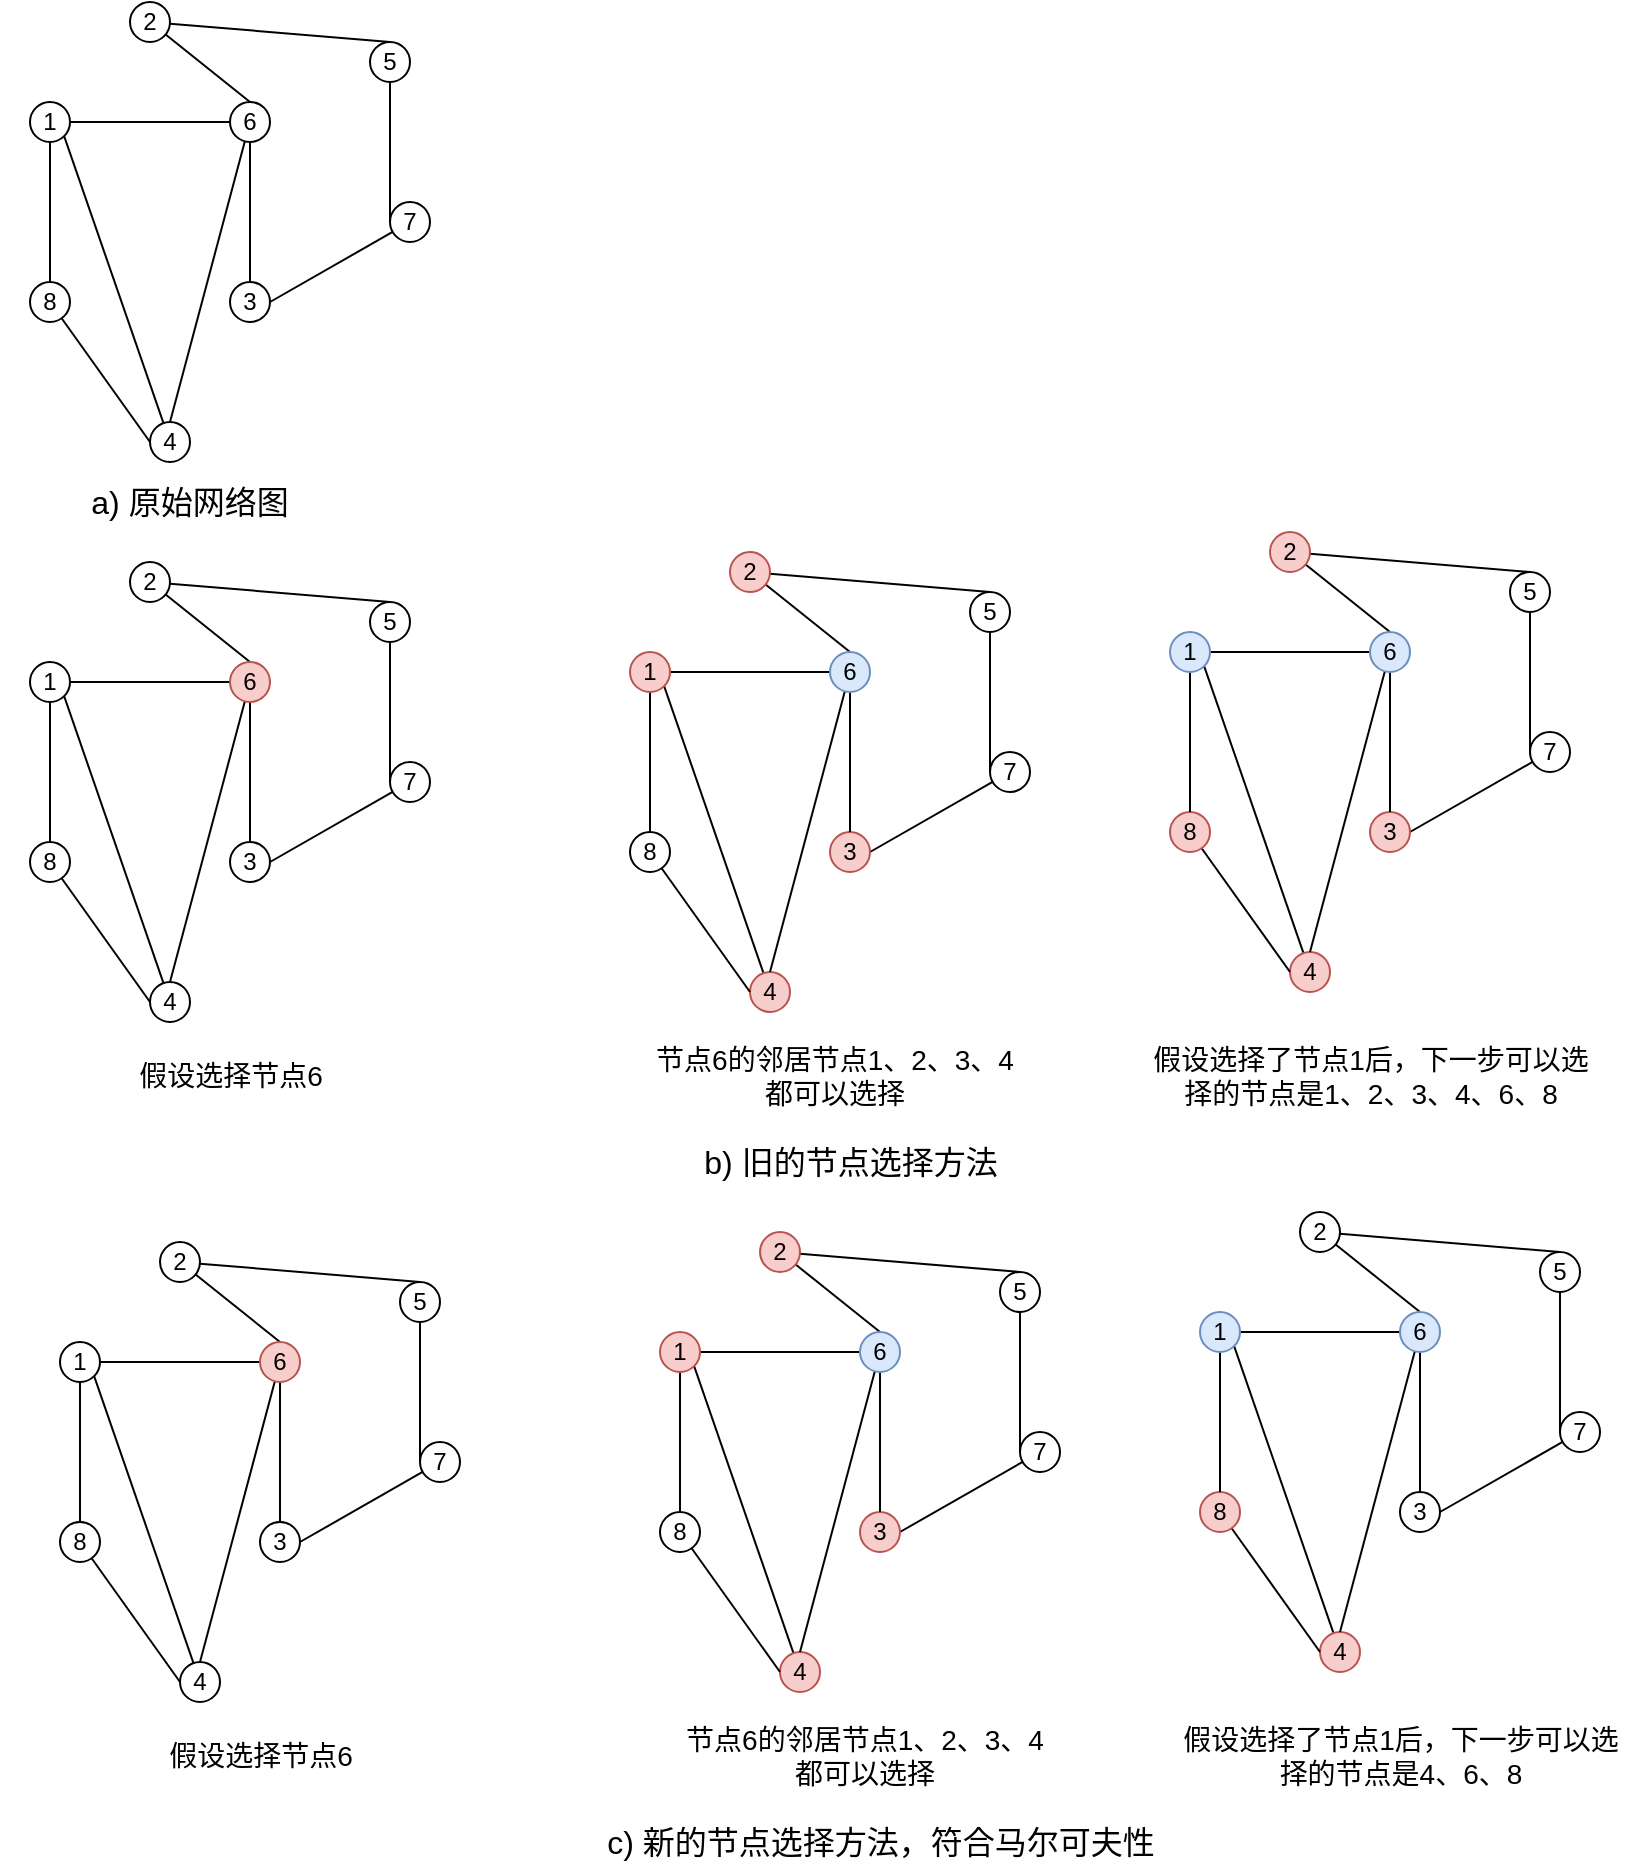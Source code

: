 <mxfile version="10.9.6" type="github"><diagram id="M6rszMiAH-zzzYYt7sG1" name="第 1 页"><mxGraphModel dx="1180" dy="715" grid="1" gridSize="10" guides="1" tooltips="1" connect="1" arrows="1" fold="1" page="1" pageScale="1" pageWidth="827" pageHeight="1169" math="0" shadow="0"><root><mxCell id="0"/><mxCell id="1" parent="0"/><mxCell id="BoHp_QuzeGT2TgdEupGR-20" style="edgeStyle=none;rounded=0;orthogonalLoop=1;jettySize=auto;html=1;entryX=1;entryY=1;entryDx=0;entryDy=0;endArrow=none;endFill=0;" parent="1" source="BoHp_QuzeGT2TgdEupGR-1" target="BoHp_QuzeGT2TgdEupGR-7" edge="1"><mxGeometry relative="1" as="geometry"/></mxCell><mxCell id="BoHp_QuzeGT2TgdEupGR-1" value="4" style="ellipse;whiteSpace=wrap;html=1;" parent="1" vertex="1"><mxGeometry x="140" y="230" width="20" height="20" as="geometry"/></mxCell><mxCell id="BoHp_QuzeGT2TgdEupGR-17" style="edgeStyle=none;rounded=0;orthogonalLoop=1;jettySize=auto;html=1;entryX=0;entryY=0.5;entryDx=0;entryDy=0;endArrow=none;endFill=0;" parent="1" source="BoHp_QuzeGT2TgdEupGR-2" target="BoHp_QuzeGT2TgdEupGR-4" edge="1"><mxGeometry relative="1" as="geometry"/></mxCell><mxCell id="BoHp_QuzeGT2TgdEupGR-2" value="5" style="ellipse;whiteSpace=wrap;html=1;" parent="1" vertex="1"><mxGeometry x="250" y="40" width="20" height="20" as="geometry"/></mxCell><mxCell id="BoHp_QuzeGT2TgdEupGR-16" style="edgeStyle=none;rounded=0;orthogonalLoop=1;jettySize=auto;html=1;entryX=0.5;entryY=0;entryDx=0;entryDy=0;endArrow=none;endFill=0;" parent="1" source="BoHp_QuzeGT2TgdEupGR-3" target="BoHp_QuzeGT2TgdEupGR-2" edge="1"><mxGeometry relative="1" as="geometry"/></mxCell><mxCell id="BoHp_QuzeGT2TgdEupGR-18" style="edgeStyle=none;rounded=0;orthogonalLoop=1;jettySize=auto;html=1;entryX=0.5;entryY=0;entryDx=0;entryDy=0;endArrow=none;endFill=0;" parent="1" source="BoHp_QuzeGT2TgdEupGR-3" target="BoHp_QuzeGT2TgdEupGR-8" edge="1"><mxGeometry relative="1" as="geometry"/></mxCell><mxCell id="BoHp_QuzeGT2TgdEupGR-3" value="2" style="ellipse;whiteSpace=wrap;html=1;" parent="1" vertex="1"><mxGeometry x="130" y="20" width="20" height="20" as="geometry"/></mxCell><mxCell id="BoHp_QuzeGT2TgdEupGR-22" style="edgeStyle=none;rounded=0;orthogonalLoop=1;jettySize=auto;html=1;entryX=1;entryY=0.5;entryDx=0;entryDy=0;endArrow=none;endFill=0;" parent="1" source="BoHp_QuzeGT2TgdEupGR-4" target="BoHp_QuzeGT2TgdEupGR-6" edge="1"><mxGeometry relative="1" as="geometry"/></mxCell><mxCell id="BoHp_QuzeGT2TgdEupGR-4" value="7" style="ellipse;whiteSpace=wrap;html=1;" parent="1" vertex="1"><mxGeometry x="260" y="120" width="20" height="20" as="geometry"/></mxCell><mxCell id="BoHp_QuzeGT2TgdEupGR-21" style="edgeStyle=none;rounded=0;orthogonalLoop=1;jettySize=auto;html=1;entryX=0;entryY=0.5;entryDx=0;entryDy=0;endArrow=none;endFill=0;" parent="1" source="BoHp_QuzeGT2TgdEupGR-5" target="BoHp_QuzeGT2TgdEupGR-1" edge="1"><mxGeometry relative="1" as="geometry"/></mxCell><mxCell id="BoHp_QuzeGT2TgdEupGR-5" value="8" style="ellipse;whiteSpace=wrap;html=1;" parent="1" vertex="1"><mxGeometry x="80" y="160" width="20" height="20" as="geometry"/></mxCell><mxCell id="BoHp_QuzeGT2TgdEupGR-6" value="3" style="ellipse;whiteSpace=wrap;html=1;" parent="1" vertex="1"><mxGeometry x="180" y="160" width="20" height="20" as="geometry"/></mxCell><mxCell id="BoHp_QuzeGT2TgdEupGR-14" style="edgeStyle=orthogonalEdgeStyle;rounded=0;orthogonalLoop=1;jettySize=auto;html=1;entryX=0.5;entryY=0;entryDx=0;entryDy=0;endArrow=none;endFill=0;" parent="1" source="BoHp_QuzeGT2TgdEupGR-7" target="BoHp_QuzeGT2TgdEupGR-5" edge="1"><mxGeometry relative="1" as="geometry"/></mxCell><mxCell id="BoHp_QuzeGT2TgdEupGR-15" style="edgeStyle=none;rounded=0;orthogonalLoop=1;jettySize=auto;html=1;entryX=0;entryY=0.5;entryDx=0;entryDy=0;endArrow=none;endFill=0;" parent="1" source="BoHp_QuzeGT2TgdEupGR-7" target="BoHp_QuzeGT2TgdEupGR-8" edge="1"><mxGeometry relative="1" as="geometry"/></mxCell><mxCell id="BoHp_QuzeGT2TgdEupGR-7" value="1" style="ellipse;whiteSpace=wrap;html=1;" parent="1" vertex="1"><mxGeometry x="80" y="70" width="20" height="20" as="geometry"/></mxCell><mxCell id="BoHp_QuzeGT2TgdEupGR-19" style="edgeStyle=none;rounded=0;orthogonalLoop=1;jettySize=auto;html=1;entryX=0.5;entryY=0;entryDx=0;entryDy=0;endArrow=none;endFill=0;" parent="1" source="BoHp_QuzeGT2TgdEupGR-8" target="BoHp_QuzeGT2TgdEupGR-6" edge="1"><mxGeometry relative="1" as="geometry"/></mxCell><mxCell id="BoHp_QuzeGT2TgdEupGR-23" style="edgeStyle=none;rounded=0;orthogonalLoop=1;jettySize=auto;html=1;entryX=0.5;entryY=0;entryDx=0;entryDy=0;endArrow=none;endFill=0;" parent="1" source="BoHp_QuzeGT2TgdEupGR-8" target="BoHp_QuzeGT2TgdEupGR-1" edge="1"><mxGeometry relative="1" as="geometry"/></mxCell><mxCell id="BoHp_QuzeGT2TgdEupGR-8" value="6" style="ellipse;whiteSpace=wrap;html=1;" parent="1" vertex="1"><mxGeometry x="180" y="70" width="20" height="20" as="geometry"/></mxCell><mxCell id="FFjB3CCatayLa6KqFZki-2" style="edgeStyle=none;rounded=0;orthogonalLoop=1;jettySize=auto;html=1;entryX=1;entryY=1;entryDx=0;entryDy=0;endArrow=none;endFill=0;" edge="1" parent="1" source="FFjB3CCatayLa6KqFZki-3" target="FFjB3CCatayLa6KqFZki-16"><mxGeometry relative="1" as="geometry"/></mxCell><mxCell id="FFjB3CCatayLa6KqFZki-3" value="4" style="ellipse;whiteSpace=wrap;html=1;" vertex="1" parent="1"><mxGeometry x="140" y="510" width="20" height="20" as="geometry"/></mxCell><mxCell id="FFjB3CCatayLa6KqFZki-4" style="edgeStyle=none;rounded=0;orthogonalLoop=1;jettySize=auto;html=1;entryX=0;entryY=0.5;entryDx=0;entryDy=0;endArrow=none;endFill=0;" edge="1" parent="1" source="FFjB3CCatayLa6KqFZki-5" target="FFjB3CCatayLa6KqFZki-10"><mxGeometry relative="1" as="geometry"/></mxCell><mxCell id="FFjB3CCatayLa6KqFZki-5" value="5" style="ellipse;whiteSpace=wrap;html=1;" vertex="1" parent="1"><mxGeometry x="250" y="320" width="20" height="20" as="geometry"/></mxCell><mxCell id="FFjB3CCatayLa6KqFZki-6" style="edgeStyle=none;rounded=0;orthogonalLoop=1;jettySize=auto;html=1;entryX=0.5;entryY=0;entryDx=0;entryDy=0;endArrow=none;endFill=0;" edge="1" parent="1" source="FFjB3CCatayLa6KqFZki-8" target="FFjB3CCatayLa6KqFZki-5"><mxGeometry relative="1" as="geometry"/></mxCell><mxCell id="FFjB3CCatayLa6KqFZki-7" style="edgeStyle=none;rounded=0;orthogonalLoop=1;jettySize=auto;html=1;entryX=0.5;entryY=0;entryDx=0;entryDy=0;endArrow=none;endFill=0;" edge="1" parent="1" source="FFjB3CCatayLa6KqFZki-8" target="FFjB3CCatayLa6KqFZki-19"><mxGeometry relative="1" as="geometry"/></mxCell><mxCell id="FFjB3CCatayLa6KqFZki-8" value="2" style="ellipse;whiteSpace=wrap;html=1;" vertex="1" parent="1"><mxGeometry x="130" y="300" width="20" height="20" as="geometry"/></mxCell><mxCell id="FFjB3CCatayLa6KqFZki-9" style="edgeStyle=none;rounded=0;orthogonalLoop=1;jettySize=auto;html=1;entryX=1;entryY=0.5;entryDx=0;entryDy=0;endArrow=none;endFill=0;" edge="1" parent="1" source="FFjB3CCatayLa6KqFZki-10" target="FFjB3CCatayLa6KqFZki-13"><mxGeometry relative="1" as="geometry"/></mxCell><mxCell id="FFjB3CCatayLa6KqFZki-10" value="7" style="ellipse;whiteSpace=wrap;html=1;" vertex="1" parent="1"><mxGeometry x="260" y="400" width="20" height="20" as="geometry"/></mxCell><mxCell id="FFjB3CCatayLa6KqFZki-11" style="edgeStyle=none;rounded=0;orthogonalLoop=1;jettySize=auto;html=1;entryX=0;entryY=0.5;entryDx=0;entryDy=0;endArrow=none;endFill=0;" edge="1" parent="1" source="FFjB3CCatayLa6KqFZki-12" target="FFjB3CCatayLa6KqFZki-3"><mxGeometry relative="1" as="geometry"/></mxCell><mxCell id="FFjB3CCatayLa6KqFZki-12" value="8" style="ellipse;whiteSpace=wrap;html=1;" vertex="1" parent="1"><mxGeometry x="80" y="440" width="20" height="20" as="geometry"/></mxCell><mxCell id="FFjB3CCatayLa6KqFZki-13" value="3" style="ellipse;whiteSpace=wrap;html=1;" vertex="1" parent="1"><mxGeometry x="180" y="440" width="20" height="20" as="geometry"/></mxCell><mxCell id="FFjB3CCatayLa6KqFZki-14" style="edgeStyle=orthogonalEdgeStyle;rounded=0;orthogonalLoop=1;jettySize=auto;html=1;entryX=0.5;entryY=0;entryDx=0;entryDy=0;endArrow=none;endFill=0;" edge="1" parent="1" source="FFjB3CCatayLa6KqFZki-16" target="FFjB3CCatayLa6KqFZki-12"><mxGeometry relative="1" as="geometry"/></mxCell><mxCell id="FFjB3CCatayLa6KqFZki-15" style="edgeStyle=none;rounded=0;orthogonalLoop=1;jettySize=auto;html=1;entryX=0;entryY=0.5;entryDx=0;entryDy=0;endArrow=none;endFill=0;" edge="1" parent="1" source="FFjB3CCatayLa6KqFZki-16" target="FFjB3CCatayLa6KqFZki-19"><mxGeometry relative="1" as="geometry"/></mxCell><mxCell id="FFjB3CCatayLa6KqFZki-16" value="1" style="ellipse;whiteSpace=wrap;html=1;" vertex="1" parent="1"><mxGeometry x="80" y="350" width="20" height="20" as="geometry"/></mxCell><mxCell id="FFjB3CCatayLa6KqFZki-17" style="edgeStyle=none;rounded=0;orthogonalLoop=1;jettySize=auto;html=1;entryX=0.5;entryY=0;entryDx=0;entryDy=0;endArrow=none;endFill=0;" edge="1" parent="1" source="FFjB3CCatayLa6KqFZki-19" target="FFjB3CCatayLa6KqFZki-13"><mxGeometry relative="1" as="geometry"/></mxCell><mxCell id="FFjB3CCatayLa6KqFZki-18" style="edgeStyle=none;rounded=0;orthogonalLoop=1;jettySize=auto;html=1;entryX=0.5;entryY=0;entryDx=0;entryDy=0;endArrow=none;endFill=0;" edge="1" parent="1" source="FFjB3CCatayLa6KqFZki-19" target="FFjB3CCatayLa6KqFZki-3"><mxGeometry relative="1" as="geometry"/></mxCell><mxCell id="FFjB3CCatayLa6KqFZki-19" value="6" style="ellipse;whiteSpace=wrap;html=1;fillColor=#f8cecc;strokeColor=#b85450;" vertex="1" parent="1"><mxGeometry x="180" y="350" width="20" height="20" as="geometry"/></mxCell><mxCell id="FFjB3CCatayLa6KqFZki-38" style="edgeStyle=none;rounded=0;orthogonalLoop=1;jettySize=auto;html=1;entryX=1;entryY=1;entryDx=0;entryDy=0;endArrow=none;endFill=0;" edge="1" parent="1" source="FFjB3CCatayLa6KqFZki-39" target="FFjB3CCatayLa6KqFZki-52"><mxGeometry relative="1" as="geometry"/></mxCell><mxCell id="FFjB3CCatayLa6KqFZki-39" value="4" style="ellipse;whiteSpace=wrap;html=1;fillColor=#f8cecc;strokeColor=#b85450;" vertex="1" parent="1"><mxGeometry x="440" y="505" width="20" height="20" as="geometry"/></mxCell><mxCell id="FFjB3CCatayLa6KqFZki-40" style="edgeStyle=none;rounded=0;orthogonalLoop=1;jettySize=auto;html=1;entryX=0;entryY=0.5;entryDx=0;entryDy=0;endArrow=none;endFill=0;" edge="1" parent="1" source="FFjB3CCatayLa6KqFZki-41" target="FFjB3CCatayLa6KqFZki-46"><mxGeometry relative="1" as="geometry"/></mxCell><mxCell id="FFjB3CCatayLa6KqFZki-41" value="5" style="ellipse;whiteSpace=wrap;html=1;" vertex="1" parent="1"><mxGeometry x="550" y="315" width="20" height="20" as="geometry"/></mxCell><mxCell id="FFjB3CCatayLa6KqFZki-42" style="edgeStyle=none;rounded=0;orthogonalLoop=1;jettySize=auto;html=1;entryX=0.5;entryY=0;entryDx=0;entryDy=0;endArrow=none;endFill=0;" edge="1" parent="1" source="FFjB3CCatayLa6KqFZki-44" target="FFjB3CCatayLa6KqFZki-41"><mxGeometry relative="1" as="geometry"/></mxCell><mxCell id="FFjB3CCatayLa6KqFZki-43" style="edgeStyle=none;rounded=0;orthogonalLoop=1;jettySize=auto;html=1;entryX=0.5;entryY=0;entryDx=0;entryDy=0;endArrow=none;endFill=0;" edge="1" parent="1" source="FFjB3CCatayLa6KqFZki-44" target="FFjB3CCatayLa6KqFZki-55"><mxGeometry relative="1" as="geometry"/></mxCell><mxCell id="FFjB3CCatayLa6KqFZki-44" value="2" style="ellipse;whiteSpace=wrap;html=1;fillColor=#f8cecc;strokeColor=#b85450;" vertex="1" parent="1"><mxGeometry x="430" y="295" width="20" height="20" as="geometry"/></mxCell><mxCell id="FFjB3CCatayLa6KqFZki-45" style="edgeStyle=none;rounded=0;orthogonalLoop=1;jettySize=auto;html=1;entryX=1;entryY=0.5;entryDx=0;entryDy=0;endArrow=none;endFill=0;" edge="1" parent="1" source="FFjB3CCatayLa6KqFZki-46" target="FFjB3CCatayLa6KqFZki-49"><mxGeometry relative="1" as="geometry"/></mxCell><mxCell id="FFjB3CCatayLa6KqFZki-46" value="7" style="ellipse;whiteSpace=wrap;html=1;" vertex="1" parent="1"><mxGeometry x="560" y="395" width="20" height="20" as="geometry"/></mxCell><mxCell id="FFjB3CCatayLa6KqFZki-47" style="edgeStyle=none;rounded=0;orthogonalLoop=1;jettySize=auto;html=1;entryX=0;entryY=0.5;entryDx=0;entryDy=0;endArrow=none;endFill=0;" edge="1" parent="1" source="FFjB3CCatayLa6KqFZki-48" target="FFjB3CCatayLa6KqFZki-39"><mxGeometry relative="1" as="geometry"/></mxCell><mxCell id="FFjB3CCatayLa6KqFZki-48" value="8" style="ellipse;whiteSpace=wrap;html=1;" vertex="1" parent="1"><mxGeometry x="380" y="435" width="20" height="20" as="geometry"/></mxCell><mxCell id="FFjB3CCatayLa6KqFZki-49" value="3" style="ellipse;whiteSpace=wrap;html=1;fillColor=#f8cecc;strokeColor=#b85450;" vertex="1" parent="1"><mxGeometry x="480" y="435" width="20" height="20" as="geometry"/></mxCell><mxCell id="FFjB3CCatayLa6KqFZki-50" style="edgeStyle=orthogonalEdgeStyle;rounded=0;orthogonalLoop=1;jettySize=auto;html=1;entryX=0.5;entryY=0;entryDx=0;entryDy=0;endArrow=none;endFill=0;" edge="1" parent="1" source="FFjB3CCatayLa6KqFZki-52" target="FFjB3CCatayLa6KqFZki-48"><mxGeometry relative="1" as="geometry"/></mxCell><mxCell id="FFjB3CCatayLa6KqFZki-51" style="edgeStyle=none;rounded=0;orthogonalLoop=1;jettySize=auto;html=1;entryX=0;entryY=0.5;entryDx=0;entryDy=0;endArrow=none;endFill=0;" edge="1" parent="1" source="FFjB3CCatayLa6KqFZki-52" target="FFjB3CCatayLa6KqFZki-55"><mxGeometry relative="1" as="geometry"/></mxCell><mxCell id="FFjB3CCatayLa6KqFZki-52" value="1" style="ellipse;whiteSpace=wrap;html=1;fillColor=#f8cecc;strokeColor=#b85450;" vertex="1" parent="1"><mxGeometry x="380" y="345" width="20" height="20" as="geometry"/></mxCell><mxCell id="FFjB3CCatayLa6KqFZki-53" style="edgeStyle=none;rounded=0;orthogonalLoop=1;jettySize=auto;html=1;entryX=0.5;entryY=0;entryDx=0;entryDy=0;endArrow=none;endFill=0;" edge="1" parent="1" source="FFjB3CCatayLa6KqFZki-55" target="FFjB3CCatayLa6KqFZki-49"><mxGeometry relative="1" as="geometry"/></mxCell><mxCell id="FFjB3CCatayLa6KqFZki-54" style="edgeStyle=none;rounded=0;orthogonalLoop=1;jettySize=auto;html=1;entryX=0.5;entryY=0;entryDx=0;entryDy=0;endArrow=none;endFill=0;" edge="1" parent="1" source="FFjB3CCatayLa6KqFZki-55" target="FFjB3CCatayLa6KqFZki-39"><mxGeometry relative="1" as="geometry"/></mxCell><mxCell id="FFjB3CCatayLa6KqFZki-55" value="6" style="ellipse;whiteSpace=wrap;html=1;fillColor=#dae8fc;strokeColor=#6c8ebf;" vertex="1" parent="1"><mxGeometry x="480" y="345" width="20" height="20" as="geometry"/></mxCell><mxCell id="FFjB3CCatayLa6KqFZki-56" style="edgeStyle=none;rounded=0;orthogonalLoop=1;jettySize=auto;html=1;entryX=1;entryY=1;entryDx=0;entryDy=0;endArrow=none;endFill=0;" edge="1" parent="1" source="FFjB3CCatayLa6KqFZki-57" target="FFjB3CCatayLa6KqFZki-70"><mxGeometry relative="1" as="geometry"/></mxCell><mxCell id="FFjB3CCatayLa6KqFZki-57" value="4" style="ellipse;whiteSpace=wrap;html=1;fillColor=#f8cecc;strokeColor=#b85450;" vertex="1" parent="1"><mxGeometry x="710" y="495" width="20" height="20" as="geometry"/></mxCell><mxCell id="FFjB3CCatayLa6KqFZki-58" style="edgeStyle=none;rounded=0;orthogonalLoop=1;jettySize=auto;html=1;entryX=0;entryY=0.5;entryDx=0;entryDy=0;endArrow=none;endFill=0;" edge="1" parent="1" source="FFjB3CCatayLa6KqFZki-59" target="FFjB3CCatayLa6KqFZki-64"><mxGeometry relative="1" as="geometry"/></mxCell><mxCell id="FFjB3CCatayLa6KqFZki-59" value="5" style="ellipse;whiteSpace=wrap;html=1;" vertex="1" parent="1"><mxGeometry x="820" y="305" width="20" height="20" as="geometry"/></mxCell><mxCell id="FFjB3CCatayLa6KqFZki-60" style="edgeStyle=none;rounded=0;orthogonalLoop=1;jettySize=auto;html=1;entryX=0.5;entryY=0;entryDx=0;entryDy=0;endArrow=none;endFill=0;" edge="1" parent="1" source="FFjB3CCatayLa6KqFZki-62" target="FFjB3CCatayLa6KqFZki-59"><mxGeometry relative="1" as="geometry"/></mxCell><mxCell id="FFjB3CCatayLa6KqFZki-61" style="edgeStyle=none;rounded=0;orthogonalLoop=1;jettySize=auto;html=1;entryX=0.5;entryY=0;entryDx=0;entryDy=0;endArrow=none;endFill=0;" edge="1" parent="1" source="FFjB3CCatayLa6KqFZki-62" target="FFjB3CCatayLa6KqFZki-73"><mxGeometry relative="1" as="geometry"/></mxCell><mxCell id="FFjB3CCatayLa6KqFZki-62" value="2" style="ellipse;whiteSpace=wrap;html=1;fillColor=#f8cecc;strokeColor=#b85450;" vertex="1" parent="1"><mxGeometry x="700" y="285" width="20" height="20" as="geometry"/></mxCell><mxCell id="FFjB3CCatayLa6KqFZki-63" style="edgeStyle=none;rounded=0;orthogonalLoop=1;jettySize=auto;html=1;entryX=1;entryY=0.5;entryDx=0;entryDy=0;endArrow=none;endFill=0;" edge="1" parent="1" source="FFjB3CCatayLa6KqFZki-64" target="FFjB3CCatayLa6KqFZki-67"><mxGeometry relative="1" as="geometry"/></mxCell><mxCell id="FFjB3CCatayLa6KqFZki-64" value="7" style="ellipse;whiteSpace=wrap;html=1;" vertex="1" parent="1"><mxGeometry x="830" y="385" width="20" height="20" as="geometry"/></mxCell><mxCell id="FFjB3CCatayLa6KqFZki-65" style="edgeStyle=none;rounded=0;orthogonalLoop=1;jettySize=auto;html=1;entryX=0;entryY=0.5;entryDx=0;entryDy=0;endArrow=none;endFill=0;" edge="1" parent="1" source="FFjB3CCatayLa6KqFZki-66" target="FFjB3CCatayLa6KqFZki-57"><mxGeometry relative="1" as="geometry"/></mxCell><mxCell id="FFjB3CCatayLa6KqFZki-66" value="8" style="ellipse;whiteSpace=wrap;html=1;fillColor=#f8cecc;strokeColor=#b85450;" vertex="1" parent="1"><mxGeometry x="650" y="425" width="20" height="20" as="geometry"/></mxCell><mxCell id="FFjB3CCatayLa6KqFZki-67" value="3" style="ellipse;whiteSpace=wrap;html=1;fillColor=#f8cecc;strokeColor=#b85450;" vertex="1" parent="1"><mxGeometry x="750" y="425" width="20" height="20" as="geometry"/></mxCell><mxCell id="FFjB3CCatayLa6KqFZki-68" style="edgeStyle=orthogonalEdgeStyle;rounded=0;orthogonalLoop=1;jettySize=auto;html=1;entryX=0.5;entryY=0;entryDx=0;entryDy=0;endArrow=none;endFill=0;" edge="1" parent="1" source="FFjB3CCatayLa6KqFZki-70" target="FFjB3CCatayLa6KqFZki-66"><mxGeometry relative="1" as="geometry"/></mxCell><mxCell id="FFjB3CCatayLa6KqFZki-69" style="edgeStyle=none;rounded=0;orthogonalLoop=1;jettySize=auto;html=1;entryX=0;entryY=0.5;entryDx=0;entryDy=0;endArrow=none;endFill=0;" edge="1" parent="1" source="FFjB3CCatayLa6KqFZki-70" target="FFjB3CCatayLa6KqFZki-73"><mxGeometry relative="1" as="geometry"/></mxCell><mxCell id="FFjB3CCatayLa6KqFZki-70" value="1" style="ellipse;whiteSpace=wrap;html=1;fillColor=#dae8fc;strokeColor=#6c8ebf;" vertex="1" parent="1"><mxGeometry x="650" y="335" width="20" height="20" as="geometry"/></mxCell><mxCell id="FFjB3CCatayLa6KqFZki-71" style="edgeStyle=none;rounded=0;orthogonalLoop=1;jettySize=auto;html=1;entryX=0.5;entryY=0;entryDx=0;entryDy=0;endArrow=none;endFill=0;" edge="1" parent="1" source="FFjB3CCatayLa6KqFZki-73" target="FFjB3CCatayLa6KqFZki-67"><mxGeometry relative="1" as="geometry"/></mxCell><mxCell id="FFjB3CCatayLa6KqFZki-72" style="edgeStyle=none;rounded=0;orthogonalLoop=1;jettySize=auto;html=1;entryX=0.5;entryY=0;entryDx=0;entryDy=0;endArrow=none;endFill=0;" edge="1" parent="1" source="FFjB3CCatayLa6KqFZki-73" target="FFjB3CCatayLa6KqFZki-57"><mxGeometry relative="1" as="geometry"/></mxCell><mxCell id="FFjB3CCatayLa6KqFZki-73" value="6" style="ellipse;whiteSpace=wrap;html=1;fillColor=#dae8fc;strokeColor=#6c8ebf;" vertex="1" parent="1"><mxGeometry x="750" y="335" width="20" height="20" as="geometry"/></mxCell><mxCell id="FFjB3CCatayLa6KqFZki-76" value="假设选择节点6" style="text;html=1;strokeColor=none;fillColor=none;align=center;verticalAlign=middle;whiteSpace=wrap;rounded=0;fontSize=14;" vertex="1" parent="1"><mxGeometry x="117.5" y="540" width="125" height="34" as="geometry"/></mxCell><mxCell id="FFjB3CCatayLa6KqFZki-77" value="节点6的邻居节点1、2、3、4都可以选择" style="text;html=1;strokeColor=none;fillColor=none;align=center;verticalAlign=middle;whiteSpace=wrap;rounded=0;fontSize=14;" vertex="1" parent="1"><mxGeometry x="390" y="540" width="185" height="34" as="geometry"/></mxCell><mxCell id="FFjB3CCatayLa6KqFZki-78" value="假设选择了节点1后，下一步可以选择的节点是1、2、3、4、6、8" style="text;html=1;strokeColor=none;fillColor=none;align=center;verticalAlign=middle;whiteSpace=wrap;rounded=0;fontSize=14;" vertex="1" parent="1"><mxGeometry x="637.5" y="540" width="225" height="34" as="geometry"/></mxCell><mxCell id="FFjB3CCatayLa6KqFZki-79" value="a) 原始网络图" style="text;html=1;strokeColor=none;fillColor=none;align=center;verticalAlign=middle;whiteSpace=wrap;rounded=0;fontSize=16;" vertex="1" parent="1"><mxGeometry x="65" y="260" width="190" height="20" as="geometry"/></mxCell><mxCell id="FFjB3CCatayLa6KqFZki-80" value="b) 旧的节点选择方法" style="text;html=1;strokeColor=none;fillColor=none;align=center;verticalAlign=middle;whiteSpace=wrap;rounded=0;fontSize=16;" vertex="1" parent="1"><mxGeometry x="321.5" y="590" width="337" height="20" as="geometry"/></mxCell><mxCell id="FFjB3CCatayLa6KqFZki-140" style="edgeStyle=none;rounded=0;orthogonalLoop=1;jettySize=auto;html=1;entryX=1;entryY=1;entryDx=0;entryDy=0;endArrow=none;endFill=0;" edge="1" parent="1" source="FFjB3CCatayLa6KqFZki-141" target="FFjB3CCatayLa6KqFZki-154"><mxGeometry relative="1" as="geometry"/></mxCell><mxCell id="FFjB3CCatayLa6KqFZki-141" value="4" style="ellipse;whiteSpace=wrap;html=1;" vertex="1" parent="1"><mxGeometry x="155" y="850" width="20" height="20" as="geometry"/></mxCell><mxCell id="FFjB3CCatayLa6KqFZki-142" style="edgeStyle=none;rounded=0;orthogonalLoop=1;jettySize=auto;html=1;entryX=0;entryY=0.5;entryDx=0;entryDy=0;endArrow=none;endFill=0;" edge="1" parent="1" source="FFjB3CCatayLa6KqFZki-143" target="FFjB3CCatayLa6KqFZki-148"><mxGeometry relative="1" as="geometry"/></mxCell><mxCell id="FFjB3CCatayLa6KqFZki-143" value="5" style="ellipse;whiteSpace=wrap;html=1;" vertex="1" parent="1"><mxGeometry x="265" y="660" width="20" height="20" as="geometry"/></mxCell><mxCell id="FFjB3CCatayLa6KqFZki-144" style="edgeStyle=none;rounded=0;orthogonalLoop=1;jettySize=auto;html=1;entryX=0.5;entryY=0;entryDx=0;entryDy=0;endArrow=none;endFill=0;" edge="1" parent="1" source="FFjB3CCatayLa6KqFZki-146" target="FFjB3CCatayLa6KqFZki-143"><mxGeometry relative="1" as="geometry"/></mxCell><mxCell id="FFjB3CCatayLa6KqFZki-145" style="edgeStyle=none;rounded=0;orthogonalLoop=1;jettySize=auto;html=1;entryX=0.5;entryY=0;entryDx=0;entryDy=0;endArrow=none;endFill=0;" edge="1" parent="1" source="FFjB3CCatayLa6KqFZki-146" target="FFjB3CCatayLa6KqFZki-157"><mxGeometry relative="1" as="geometry"/></mxCell><mxCell id="FFjB3CCatayLa6KqFZki-146" value="2" style="ellipse;whiteSpace=wrap;html=1;" vertex="1" parent="1"><mxGeometry x="145" y="640" width="20" height="20" as="geometry"/></mxCell><mxCell id="FFjB3CCatayLa6KqFZki-147" style="edgeStyle=none;rounded=0;orthogonalLoop=1;jettySize=auto;html=1;entryX=1;entryY=0.5;entryDx=0;entryDy=0;endArrow=none;endFill=0;" edge="1" parent="1" source="FFjB3CCatayLa6KqFZki-148" target="FFjB3CCatayLa6KqFZki-151"><mxGeometry relative="1" as="geometry"/></mxCell><mxCell id="FFjB3CCatayLa6KqFZki-148" value="7" style="ellipse;whiteSpace=wrap;html=1;" vertex="1" parent="1"><mxGeometry x="275" y="740" width="20" height="20" as="geometry"/></mxCell><mxCell id="FFjB3CCatayLa6KqFZki-149" style="edgeStyle=none;rounded=0;orthogonalLoop=1;jettySize=auto;html=1;entryX=0;entryY=0.5;entryDx=0;entryDy=0;endArrow=none;endFill=0;" edge="1" parent="1" source="FFjB3CCatayLa6KqFZki-150" target="FFjB3CCatayLa6KqFZki-141"><mxGeometry relative="1" as="geometry"/></mxCell><mxCell id="FFjB3CCatayLa6KqFZki-150" value="8" style="ellipse;whiteSpace=wrap;html=1;" vertex="1" parent="1"><mxGeometry x="95" y="780" width="20" height="20" as="geometry"/></mxCell><mxCell id="FFjB3CCatayLa6KqFZki-151" value="3" style="ellipse;whiteSpace=wrap;html=1;" vertex="1" parent="1"><mxGeometry x="195" y="780" width="20" height="20" as="geometry"/></mxCell><mxCell id="FFjB3CCatayLa6KqFZki-152" style="edgeStyle=orthogonalEdgeStyle;rounded=0;orthogonalLoop=1;jettySize=auto;html=1;entryX=0.5;entryY=0;entryDx=0;entryDy=0;endArrow=none;endFill=0;" edge="1" parent="1" source="FFjB3CCatayLa6KqFZki-154" target="FFjB3CCatayLa6KqFZki-150"><mxGeometry relative="1" as="geometry"/></mxCell><mxCell id="FFjB3CCatayLa6KqFZki-153" style="edgeStyle=none;rounded=0;orthogonalLoop=1;jettySize=auto;html=1;entryX=0;entryY=0.5;entryDx=0;entryDy=0;endArrow=none;endFill=0;" edge="1" parent="1" source="FFjB3CCatayLa6KqFZki-154" target="FFjB3CCatayLa6KqFZki-157"><mxGeometry relative="1" as="geometry"/></mxCell><mxCell id="FFjB3CCatayLa6KqFZki-154" value="1" style="ellipse;whiteSpace=wrap;html=1;" vertex="1" parent="1"><mxGeometry x="95" y="690" width="20" height="20" as="geometry"/></mxCell><mxCell id="FFjB3CCatayLa6KqFZki-155" style="edgeStyle=none;rounded=0;orthogonalLoop=1;jettySize=auto;html=1;entryX=0.5;entryY=0;entryDx=0;entryDy=0;endArrow=none;endFill=0;" edge="1" parent="1" source="FFjB3CCatayLa6KqFZki-157" target="FFjB3CCatayLa6KqFZki-151"><mxGeometry relative="1" as="geometry"/></mxCell><mxCell id="FFjB3CCatayLa6KqFZki-156" style="edgeStyle=none;rounded=0;orthogonalLoop=1;jettySize=auto;html=1;entryX=0.5;entryY=0;entryDx=0;entryDy=0;endArrow=none;endFill=0;" edge="1" parent="1" source="FFjB3CCatayLa6KqFZki-157" target="FFjB3CCatayLa6KqFZki-141"><mxGeometry relative="1" as="geometry"/></mxCell><mxCell id="FFjB3CCatayLa6KqFZki-157" value="6" style="ellipse;whiteSpace=wrap;html=1;fillColor=#f8cecc;strokeColor=#b85450;" vertex="1" parent="1"><mxGeometry x="195" y="690" width="20" height="20" as="geometry"/></mxCell><mxCell id="FFjB3CCatayLa6KqFZki-158" style="edgeStyle=none;rounded=0;orthogonalLoop=1;jettySize=auto;html=1;entryX=1;entryY=1;entryDx=0;entryDy=0;endArrow=none;endFill=0;" edge="1" parent="1" source="FFjB3CCatayLa6KqFZki-159" target="FFjB3CCatayLa6KqFZki-172"><mxGeometry relative="1" as="geometry"/></mxCell><mxCell id="FFjB3CCatayLa6KqFZki-159" value="4" style="ellipse;whiteSpace=wrap;html=1;fillColor=#f8cecc;strokeColor=#b85450;" vertex="1" parent="1"><mxGeometry x="455" y="845" width="20" height="20" as="geometry"/></mxCell><mxCell id="FFjB3CCatayLa6KqFZki-160" style="edgeStyle=none;rounded=0;orthogonalLoop=1;jettySize=auto;html=1;entryX=0;entryY=0.5;entryDx=0;entryDy=0;endArrow=none;endFill=0;" edge="1" parent="1" source="FFjB3CCatayLa6KqFZki-161" target="FFjB3CCatayLa6KqFZki-166"><mxGeometry relative="1" as="geometry"/></mxCell><mxCell id="FFjB3CCatayLa6KqFZki-161" value="5" style="ellipse;whiteSpace=wrap;html=1;" vertex="1" parent="1"><mxGeometry x="565" y="655" width="20" height="20" as="geometry"/></mxCell><mxCell id="FFjB3CCatayLa6KqFZki-162" style="edgeStyle=none;rounded=0;orthogonalLoop=1;jettySize=auto;html=1;entryX=0.5;entryY=0;entryDx=0;entryDy=0;endArrow=none;endFill=0;" edge="1" parent="1" source="FFjB3CCatayLa6KqFZki-164" target="FFjB3CCatayLa6KqFZki-161"><mxGeometry relative="1" as="geometry"/></mxCell><mxCell id="FFjB3CCatayLa6KqFZki-163" style="edgeStyle=none;rounded=0;orthogonalLoop=1;jettySize=auto;html=1;entryX=0.5;entryY=0;entryDx=0;entryDy=0;endArrow=none;endFill=0;" edge="1" parent="1" source="FFjB3CCatayLa6KqFZki-164" target="FFjB3CCatayLa6KqFZki-175"><mxGeometry relative="1" as="geometry"/></mxCell><mxCell id="FFjB3CCatayLa6KqFZki-164" value="2" style="ellipse;whiteSpace=wrap;html=1;fillColor=#f8cecc;strokeColor=#b85450;" vertex="1" parent="1"><mxGeometry x="445" y="635" width="20" height="20" as="geometry"/></mxCell><mxCell id="FFjB3CCatayLa6KqFZki-165" style="edgeStyle=none;rounded=0;orthogonalLoop=1;jettySize=auto;html=1;entryX=1;entryY=0.5;entryDx=0;entryDy=0;endArrow=none;endFill=0;" edge="1" parent="1" source="FFjB3CCatayLa6KqFZki-166" target="FFjB3CCatayLa6KqFZki-169"><mxGeometry relative="1" as="geometry"/></mxCell><mxCell id="FFjB3CCatayLa6KqFZki-166" value="7" style="ellipse;whiteSpace=wrap;html=1;" vertex="1" parent="1"><mxGeometry x="575" y="735" width="20" height="20" as="geometry"/></mxCell><mxCell id="FFjB3CCatayLa6KqFZki-167" style="edgeStyle=none;rounded=0;orthogonalLoop=1;jettySize=auto;html=1;entryX=0;entryY=0.5;entryDx=0;entryDy=0;endArrow=none;endFill=0;" edge="1" parent="1" source="FFjB3CCatayLa6KqFZki-168" target="FFjB3CCatayLa6KqFZki-159"><mxGeometry relative="1" as="geometry"/></mxCell><mxCell id="FFjB3CCatayLa6KqFZki-168" value="8" style="ellipse;whiteSpace=wrap;html=1;" vertex="1" parent="1"><mxGeometry x="395" y="775" width="20" height="20" as="geometry"/></mxCell><mxCell id="FFjB3CCatayLa6KqFZki-169" value="3" style="ellipse;whiteSpace=wrap;html=1;fillColor=#f8cecc;strokeColor=#b85450;" vertex="1" parent="1"><mxGeometry x="495" y="775" width="20" height="20" as="geometry"/></mxCell><mxCell id="FFjB3CCatayLa6KqFZki-170" style="edgeStyle=orthogonalEdgeStyle;rounded=0;orthogonalLoop=1;jettySize=auto;html=1;entryX=0.5;entryY=0;entryDx=0;entryDy=0;endArrow=none;endFill=0;" edge="1" parent="1" source="FFjB3CCatayLa6KqFZki-172" target="FFjB3CCatayLa6KqFZki-168"><mxGeometry relative="1" as="geometry"/></mxCell><mxCell id="FFjB3CCatayLa6KqFZki-171" style="edgeStyle=none;rounded=0;orthogonalLoop=1;jettySize=auto;html=1;entryX=0;entryY=0.5;entryDx=0;entryDy=0;endArrow=none;endFill=0;" edge="1" parent="1" source="FFjB3CCatayLa6KqFZki-172" target="FFjB3CCatayLa6KqFZki-175"><mxGeometry relative="1" as="geometry"/></mxCell><mxCell id="FFjB3CCatayLa6KqFZki-172" value="1" style="ellipse;whiteSpace=wrap;html=1;fillColor=#f8cecc;strokeColor=#b85450;" vertex="1" parent="1"><mxGeometry x="395" y="685" width="20" height="20" as="geometry"/></mxCell><mxCell id="FFjB3CCatayLa6KqFZki-173" style="edgeStyle=none;rounded=0;orthogonalLoop=1;jettySize=auto;html=1;entryX=0.5;entryY=0;entryDx=0;entryDy=0;endArrow=none;endFill=0;" edge="1" parent="1" source="FFjB3CCatayLa6KqFZki-175" target="FFjB3CCatayLa6KqFZki-169"><mxGeometry relative="1" as="geometry"/></mxCell><mxCell id="FFjB3CCatayLa6KqFZki-174" style="edgeStyle=none;rounded=0;orthogonalLoop=1;jettySize=auto;html=1;entryX=0.5;entryY=0;entryDx=0;entryDy=0;endArrow=none;endFill=0;" edge="1" parent="1" source="FFjB3CCatayLa6KqFZki-175" target="FFjB3CCatayLa6KqFZki-159"><mxGeometry relative="1" as="geometry"/></mxCell><mxCell id="FFjB3CCatayLa6KqFZki-175" value="6" style="ellipse;whiteSpace=wrap;html=1;fillColor=#dae8fc;strokeColor=#6c8ebf;" vertex="1" parent="1"><mxGeometry x="495" y="685" width="20" height="20" as="geometry"/></mxCell><mxCell id="FFjB3CCatayLa6KqFZki-176" style="edgeStyle=none;rounded=0;orthogonalLoop=1;jettySize=auto;html=1;entryX=1;entryY=1;entryDx=0;entryDy=0;endArrow=none;endFill=0;" edge="1" parent="1" source="FFjB3CCatayLa6KqFZki-177" target="FFjB3CCatayLa6KqFZki-190"><mxGeometry relative="1" as="geometry"/></mxCell><mxCell id="FFjB3CCatayLa6KqFZki-177" value="4" style="ellipse;whiteSpace=wrap;html=1;fillColor=#f8cecc;strokeColor=#b85450;" vertex="1" parent="1"><mxGeometry x="725" y="835" width="20" height="20" as="geometry"/></mxCell><mxCell id="FFjB3CCatayLa6KqFZki-178" style="edgeStyle=none;rounded=0;orthogonalLoop=1;jettySize=auto;html=1;entryX=0;entryY=0.5;entryDx=0;entryDy=0;endArrow=none;endFill=0;" edge="1" parent="1" source="FFjB3CCatayLa6KqFZki-179" target="FFjB3CCatayLa6KqFZki-184"><mxGeometry relative="1" as="geometry"/></mxCell><mxCell id="FFjB3CCatayLa6KqFZki-179" value="5" style="ellipse;whiteSpace=wrap;html=1;" vertex="1" parent="1"><mxGeometry x="835" y="645" width="20" height="20" as="geometry"/></mxCell><mxCell id="FFjB3CCatayLa6KqFZki-180" style="edgeStyle=none;rounded=0;orthogonalLoop=1;jettySize=auto;html=1;entryX=0.5;entryY=0;entryDx=0;entryDy=0;endArrow=none;endFill=0;" edge="1" parent="1" source="FFjB3CCatayLa6KqFZki-182" target="FFjB3CCatayLa6KqFZki-179"><mxGeometry relative="1" as="geometry"/></mxCell><mxCell id="FFjB3CCatayLa6KqFZki-181" style="edgeStyle=none;rounded=0;orthogonalLoop=1;jettySize=auto;html=1;entryX=0.5;entryY=0;entryDx=0;entryDy=0;endArrow=none;endFill=0;" edge="1" parent="1" source="FFjB3CCatayLa6KqFZki-182" target="FFjB3CCatayLa6KqFZki-193"><mxGeometry relative="1" as="geometry"/></mxCell><mxCell id="FFjB3CCatayLa6KqFZki-182" value="2" style="ellipse;whiteSpace=wrap;html=1;" vertex="1" parent="1"><mxGeometry x="715" y="625" width="20" height="20" as="geometry"/></mxCell><mxCell id="FFjB3CCatayLa6KqFZki-183" style="edgeStyle=none;rounded=0;orthogonalLoop=1;jettySize=auto;html=1;entryX=1;entryY=0.5;entryDx=0;entryDy=0;endArrow=none;endFill=0;" edge="1" parent="1" source="FFjB3CCatayLa6KqFZki-184" target="FFjB3CCatayLa6KqFZki-187"><mxGeometry relative="1" as="geometry"/></mxCell><mxCell id="FFjB3CCatayLa6KqFZki-184" value="7" style="ellipse;whiteSpace=wrap;html=1;" vertex="1" parent="1"><mxGeometry x="845" y="725" width="20" height="20" as="geometry"/></mxCell><mxCell id="FFjB3CCatayLa6KqFZki-185" style="edgeStyle=none;rounded=0;orthogonalLoop=1;jettySize=auto;html=1;entryX=0;entryY=0.5;entryDx=0;entryDy=0;endArrow=none;endFill=0;" edge="1" parent="1" source="FFjB3CCatayLa6KqFZki-186" target="FFjB3CCatayLa6KqFZki-177"><mxGeometry relative="1" as="geometry"/></mxCell><mxCell id="FFjB3CCatayLa6KqFZki-186" value="8" style="ellipse;whiteSpace=wrap;html=1;fillColor=#f8cecc;strokeColor=#b85450;" vertex="1" parent="1"><mxGeometry x="665" y="765" width="20" height="20" as="geometry"/></mxCell><mxCell id="FFjB3CCatayLa6KqFZki-187" value="3" style="ellipse;whiteSpace=wrap;html=1;" vertex="1" parent="1"><mxGeometry x="765" y="765" width="20" height="20" as="geometry"/></mxCell><mxCell id="FFjB3CCatayLa6KqFZki-188" style="edgeStyle=orthogonalEdgeStyle;rounded=0;orthogonalLoop=1;jettySize=auto;html=1;entryX=0.5;entryY=0;entryDx=0;entryDy=0;endArrow=none;endFill=0;" edge="1" parent="1" source="FFjB3CCatayLa6KqFZki-190" target="FFjB3CCatayLa6KqFZki-186"><mxGeometry relative="1" as="geometry"/></mxCell><mxCell id="FFjB3CCatayLa6KqFZki-189" style="edgeStyle=none;rounded=0;orthogonalLoop=1;jettySize=auto;html=1;entryX=0;entryY=0.5;entryDx=0;entryDy=0;endArrow=none;endFill=0;" edge="1" parent="1" source="FFjB3CCatayLa6KqFZki-190" target="FFjB3CCatayLa6KqFZki-193"><mxGeometry relative="1" as="geometry"/></mxCell><mxCell id="FFjB3CCatayLa6KqFZki-190" value="1" style="ellipse;whiteSpace=wrap;html=1;fillColor=#dae8fc;strokeColor=#6c8ebf;" vertex="1" parent="1"><mxGeometry x="665" y="675" width="20" height="20" as="geometry"/></mxCell><mxCell id="FFjB3CCatayLa6KqFZki-191" style="edgeStyle=none;rounded=0;orthogonalLoop=1;jettySize=auto;html=1;entryX=0.5;entryY=0;entryDx=0;entryDy=0;endArrow=none;endFill=0;" edge="1" parent="1" source="FFjB3CCatayLa6KqFZki-193" target="FFjB3CCatayLa6KqFZki-187"><mxGeometry relative="1" as="geometry"/></mxCell><mxCell id="FFjB3CCatayLa6KqFZki-192" style="edgeStyle=none;rounded=0;orthogonalLoop=1;jettySize=auto;html=1;entryX=0.5;entryY=0;entryDx=0;entryDy=0;endArrow=none;endFill=0;" edge="1" parent="1" source="FFjB3CCatayLa6KqFZki-193" target="FFjB3CCatayLa6KqFZki-177"><mxGeometry relative="1" as="geometry"/></mxCell><mxCell id="FFjB3CCatayLa6KqFZki-193" value="6" style="ellipse;whiteSpace=wrap;html=1;fillColor=#dae8fc;strokeColor=#6c8ebf;" vertex="1" parent="1"><mxGeometry x="765" y="675" width="20" height="20" as="geometry"/></mxCell><mxCell id="FFjB3CCatayLa6KqFZki-194" value="假设选择节点6" style="text;html=1;strokeColor=none;fillColor=none;align=center;verticalAlign=middle;whiteSpace=wrap;rounded=0;fontSize=14;" vertex="1" parent="1"><mxGeometry x="132.5" y="880" width="125" height="34" as="geometry"/></mxCell><mxCell id="FFjB3CCatayLa6KqFZki-195" value="节点6的邻居节点1、2、3、4都可以选择" style="text;html=1;strokeColor=none;fillColor=none;align=center;verticalAlign=middle;whiteSpace=wrap;rounded=0;fontSize=14;" vertex="1" parent="1"><mxGeometry x="405" y="880" width="185" height="34" as="geometry"/></mxCell><mxCell id="FFjB3CCatayLa6KqFZki-196" value="假设选择了节点1后，下一步可以选择的节点是4、6、8" style="text;html=1;strokeColor=none;fillColor=none;align=center;verticalAlign=middle;whiteSpace=wrap;rounded=0;fontSize=14;" vertex="1" parent="1"><mxGeometry x="652.5" y="880" width="225" height="34" as="geometry"/></mxCell><mxCell id="FFjB3CCatayLa6KqFZki-198" value="c) 新的节点选择方法，符合马尔可夫性" style="text;html=1;strokeColor=none;fillColor=none;align=center;verticalAlign=middle;whiteSpace=wrap;rounded=0;fontSize=16;" vertex="1" parent="1"><mxGeometry x="336.5" y="930" width="337" height="20" as="geometry"/></mxCell></root></mxGraphModel></diagram></mxfile>